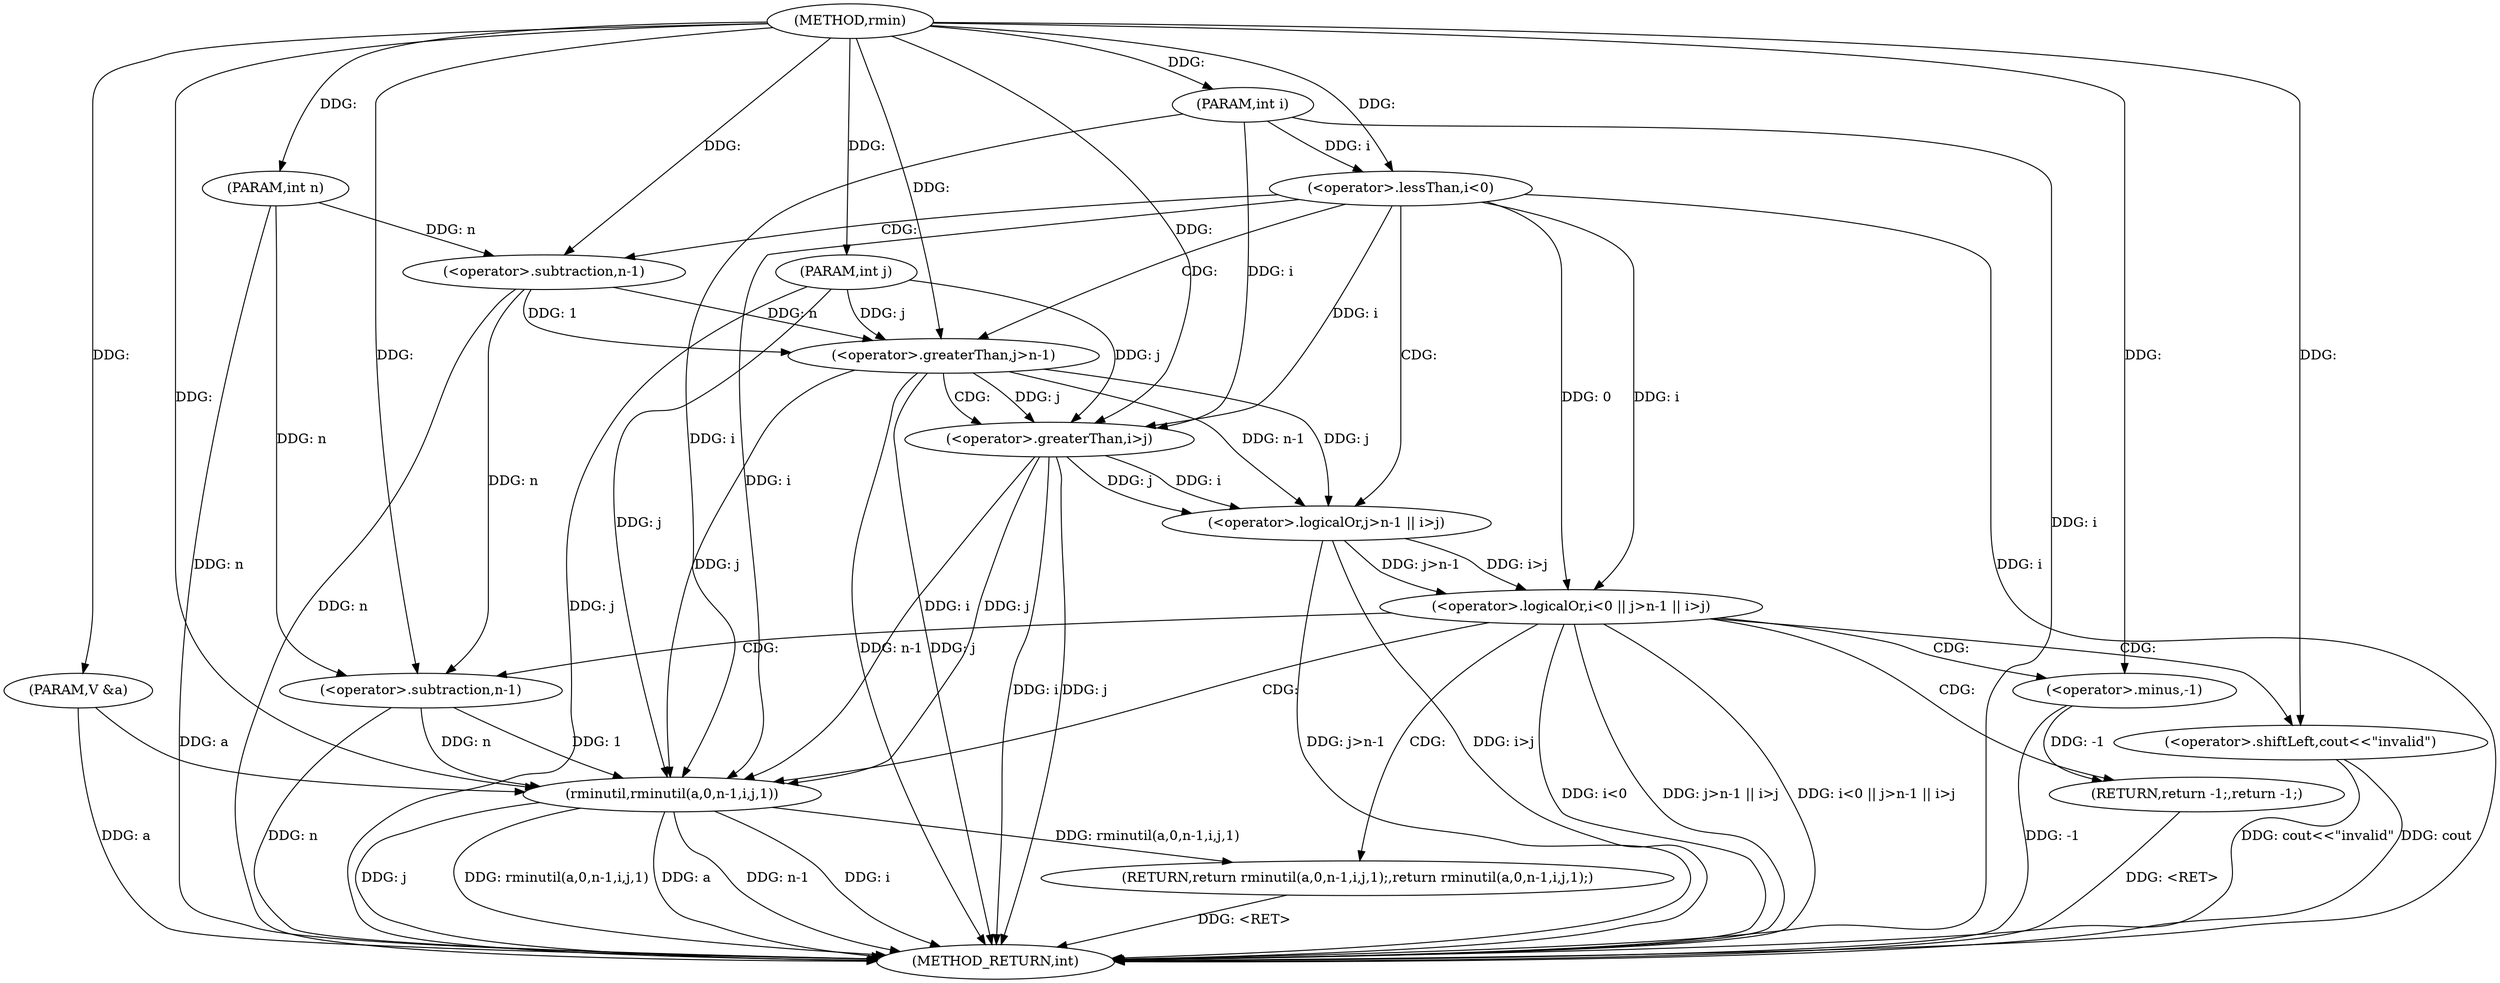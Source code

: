 digraph "rmin" {  
"1000293" [label = "(METHOD,rmin)" ]
"1000330" [label = "(METHOD_RETURN,int)" ]
"1000294" [label = "(PARAM,V &a)" ]
"1000295" [label = "(PARAM,int n)" ]
"1000296" [label = "(PARAM,int i)" ]
"1000297" [label = "(PARAM,int j)" ]
"1000320" [label = "(RETURN,return rminutil(a,0,n-1,i,j,1);,return rminutil(a,0,n-1,i,j,1);)" ]
"1000300" [label = "(<operator>.logicalOr,i<0 || j>n-1 || i>j)" ]
"1000321" [label = "(rminutil,rminutil(a,0,n-1,i,j,1))" ]
"1000314" [label = "(<operator>.shiftLeft,cout<<\"invalid\")" ]
"1000317" [label = "(RETURN,return -1;,return -1;)" ]
"1000301" [label = "(<operator>.lessThan,i<0)" ]
"1000304" [label = "(<operator>.logicalOr,j>n-1 || i>j)" ]
"1000318" [label = "(<operator>.minus,-1)" ]
"1000324" [label = "(<operator>.subtraction,n-1)" ]
"1000305" [label = "(<operator>.greaterThan,j>n-1)" ]
"1000310" [label = "(<operator>.greaterThan,i>j)" ]
"1000307" [label = "(<operator>.subtraction,n-1)" ]
  "1000320" -> "1000330"  [ label = "DDG: <RET>"] 
  "1000294" -> "1000330"  [ label = "DDG: a"] 
  "1000295" -> "1000330"  [ label = "DDG: n"] 
  "1000296" -> "1000330"  [ label = "DDG: i"] 
  "1000297" -> "1000330"  [ label = "DDG: j"] 
  "1000301" -> "1000330"  [ label = "DDG: i"] 
  "1000300" -> "1000330"  [ label = "DDG: i<0"] 
  "1000305" -> "1000330"  [ label = "DDG: j"] 
  "1000307" -> "1000330"  [ label = "DDG: n"] 
  "1000305" -> "1000330"  [ label = "DDG: n-1"] 
  "1000304" -> "1000330"  [ label = "DDG: j>n-1"] 
  "1000310" -> "1000330"  [ label = "DDG: i"] 
  "1000310" -> "1000330"  [ label = "DDG: j"] 
  "1000304" -> "1000330"  [ label = "DDG: i>j"] 
  "1000300" -> "1000330"  [ label = "DDG: j>n-1 || i>j"] 
  "1000300" -> "1000330"  [ label = "DDG: i<0 || j>n-1 || i>j"] 
  "1000321" -> "1000330"  [ label = "DDG: a"] 
  "1000324" -> "1000330"  [ label = "DDG: n"] 
  "1000321" -> "1000330"  [ label = "DDG: n-1"] 
  "1000321" -> "1000330"  [ label = "DDG: i"] 
  "1000321" -> "1000330"  [ label = "DDG: j"] 
  "1000321" -> "1000330"  [ label = "DDG: rminutil(a,0,n-1,i,j,1)"] 
  "1000314" -> "1000330"  [ label = "DDG: cout<<\"invalid\""] 
  "1000318" -> "1000330"  [ label = "DDG: -1"] 
  "1000317" -> "1000330"  [ label = "DDG: <RET>"] 
  "1000314" -> "1000330"  [ label = "DDG: cout"] 
  "1000293" -> "1000294"  [ label = "DDG: "] 
  "1000293" -> "1000295"  [ label = "DDG: "] 
  "1000293" -> "1000296"  [ label = "DDG: "] 
  "1000293" -> "1000297"  [ label = "DDG: "] 
  "1000321" -> "1000320"  [ label = "DDG: rminutil(a,0,n-1,i,j,1)"] 
  "1000301" -> "1000300"  [ label = "DDG: 0"] 
  "1000301" -> "1000300"  [ label = "DDG: i"] 
  "1000304" -> "1000300"  [ label = "DDG: i>j"] 
  "1000304" -> "1000300"  [ label = "DDG: j>n-1"] 
  "1000318" -> "1000317"  [ label = "DDG: -1"] 
  "1000294" -> "1000321"  [ label = "DDG: a"] 
  "1000293" -> "1000321"  [ label = "DDG: "] 
  "1000324" -> "1000321"  [ label = "DDG: n"] 
  "1000324" -> "1000321"  [ label = "DDG: 1"] 
  "1000305" -> "1000321"  [ label = "DDG: j"] 
  "1000310" -> "1000321"  [ label = "DDG: j"] 
  "1000297" -> "1000321"  [ label = "DDG: j"] 
  "1000301" -> "1000321"  [ label = "DDG: i"] 
  "1000310" -> "1000321"  [ label = "DDG: i"] 
  "1000296" -> "1000321"  [ label = "DDG: i"] 
  "1000296" -> "1000301"  [ label = "DDG: i"] 
  "1000293" -> "1000301"  [ label = "DDG: "] 
  "1000305" -> "1000304"  [ label = "DDG: n-1"] 
  "1000305" -> "1000304"  [ label = "DDG: j"] 
  "1000310" -> "1000304"  [ label = "DDG: j"] 
  "1000310" -> "1000304"  [ label = "DDG: i"] 
  "1000293" -> "1000314"  [ label = "DDG: "] 
  "1000307" -> "1000324"  [ label = "DDG: n"] 
  "1000295" -> "1000324"  [ label = "DDG: n"] 
  "1000293" -> "1000324"  [ label = "DDG: "] 
  "1000297" -> "1000305"  [ label = "DDG: j"] 
  "1000293" -> "1000305"  [ label = "DDG: "] 
  "1000307" -> "1000305"  [ label = "DDG: 1"] 
  "1000307" -> "1000305"  [ label = "DDG: n"] 
  "1000301" -> "1000310"  [ label = "DDG: i"] 
  "1000296" -> "1000310"  [ label = "DDG: i"] 
  "1000293" -> "1000310"  [ label = "DDG: "] 
  "1000305" -> "1000310"  [ label = "DDG: j"] 
  "1000297" -> "1000310"  [ label = "DDG: j"] 
  "1000293" -> "1000318"  [ label = "DDG: "] 
  "1000295" -> "1000307"  [ label = "DDG: n"] 
  "1000293" -> "1000307"  [ label = "DDG: "] 
  "1000300" -> "1000318"  [ label = "CDG: "] 
  "1000300" -> "1000314"  [ label = "CDG: "] 
  "1000300" -> "1000320"  [ label = "CDG: "] 
  "1000300" -> "1000317"  [ label = "CDG: "] 
  "1000300" -> "1000324"  [ label = "CDG: "] 
  "1000300" -> "1000321"  [ label = "CDG: "] 
  "1000301" -> "1000305"  [ label = "CDG: "] 
  "1000301" -> "1000304"  [ label = "CDG: "] 
  "1000301" -> "1000307"  [ label = "CDG: "] 
  "1000305" -> "1000310"  [ label = "CDG: "] 
}
